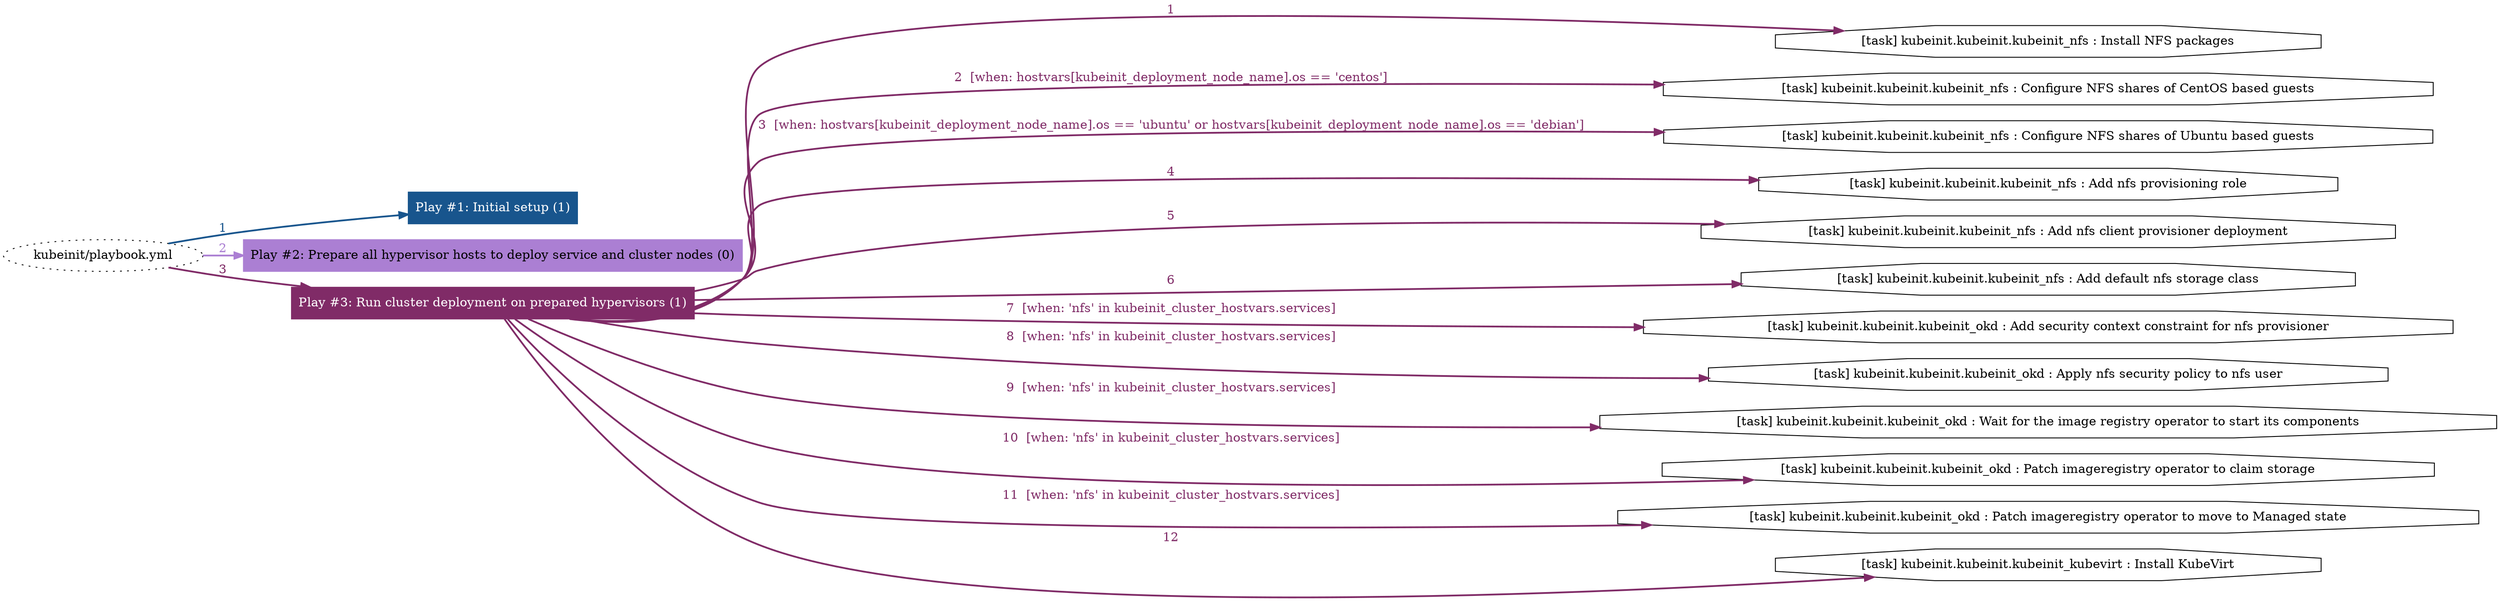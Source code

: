 digraph "kubeinit/playbook.yml "{
	graph [concentrate=true ordering=in rankdir=LR ratio=fill]
	edge [esep=5 sep=10]
	"kubeinit/playbook.yml" [id=root_node style=dotted]
	subgraph "Play #1: Initial setup (1) "{
		"Play #1: Initial setup (1)" [color="#18558d" fontcolor="#ffffff" id="play_ce3134f2-e896-4f48-a6f8-b10fbcc3c50b" shape=box style=filled tooltip=localhost]
		"kubeinit/playbook.yml" -> "Play #1: Initial setup (1)" [label=1 color="#18558d" fontcolor="#18558d" id="edge_7d1d3bbd-7896-4055-a6cc-a9aa5daa0136" style=bold]
	}
	subgraph "Play #2: Prepare all hypervisor hosts to deploy service and cluster nodes (0) "{
		"Play #2: Prepare all hypervisor hosts to deploy service and cluster nodes (0)" [color="#ab7fd3" fontcolor="#000000" id="play_b36c3e90-0727-418f-9a38-09ea8d0d0dce" shape=box style=filled tooltip=""]
		"kubeinit/playbook.yml" -> "Play #2: Prepare all hypervisor hosts to deploy service and cluster nodes (0)" [label=2 color="#ab7fd3" fontcolor="#ab7fd3" id="edge_9343827a-a8c0-499f-a46e-3a84176358c6" style=bold]
	}
	subgraph "Play #3: Run cluster deployment on prepared hypervisors (1) "{
		"Play #3: Run cluster deployment on prepared hypervisors (1)" [color="#802b67" fontcolor="#ffffff" id="play_fb1faa96-c62e-4c89-ae55-f6cde52936f0" shape=box style=filled tooltip=localhost]
		"kubeinit/playbook.yml" -> "Play #3: Run cluster deployment on prepared hypervisors (1)" [label=3 color="#802b67" fontcolor="#802b67" id="edge_6ddef09e-c167-46b3-a62c-7c181b813126" style=bold]
		"task_83e2b6d4-c0bb-4aad-889e-bd0cb101617e" [label="[task] kubeinit.kubeinit.kubeinit_nfs : Install NFS packages" id="task_83e2b6d4-c0bb-4aad-889e-bd0cb101617e" shape=octagon tooltip="[task] kubeinit.kubeinit.kubeinit_nfs : Install NFS packages"]
		"Play #3: Run cluster deployment on prepared hypervisors (1)" -> "task_83e2b6d4-c0bb-4aad-889e-bd0cb101617e" [label=1 color="#802b67" fontcolor="#802b67" id="edge_db7057bc-92ce-44fc-a812-08a5eaba21fc" style=bold]
		"task_820674f9-2b0a-4cf4-a38b-742998795588" [label="[task] kubeinit.kubeinit.kubeinit_nfs : Configure NFS shares of CentOS based guests" id="task_820674f9-2b0a-4cf4-a38b-742998795588" shape=octagon tooltip="[task] kubeinit.kubeinit.kubeinit_nfs : Configure NFS shares of CentOS based guests"]
		"Play #3: Run cluster deployment on prepared hypervisors (1)" -> "task_820674f9-2b0a-4cf4-a38b-742998795588" [label="2  [when: hostvars[kubeinit_deployment_node_name].os == 'centos']" color="#802b67" fontcolor="#802b67" id="edge_285456c3-c0a5-404c-91b8-2a60f649bcb6" style=bold]
		"task_f4956275-2eae-453c-b498-37d4d68bfcfc" [label="[task] kubeinit.kubeinit.kubeinit_nfs : Configure NFS shares of Ubuntu based guests" id="task_f4956275-2eae-453c-b498-37d4d68bfcfc" shape=octagon tooltip="[task] kubeinit.kubeinit.kubeinit_nfs : Configure NFS shares of Ubuntu based guests"]
		"Play #3: Run cluster deployment on prepared hypervisors (1)" -> "task_f4956275-2eae-453c-b498-37d4d68bfcfc" [label="3  [when: hostvars[kubeinit_deployment_node_name].os == 'ubuntu' or hostvars[kubeinit_deployment_node_name].os == 'debian']" color="#802b67" fontcolor="#802b67" id="edge_1cd4f268-88b9-4fb9-bc7f-3af4cccb73a2" style=bold]
		"task_30950809-ac97-4fa0-8902-7cc848e86fd8" [label="[task] kubeinit.kubeinit.kubeinit_nfs : Add nfs provisioning role" id="task_30950809-ac97-4fa0-8902-7cc848e86fd8" shape=octagon tooltip="[task] kubeinit.kubeinit.kubeinit_nfs : Add nfs provisioning role"]
		"Play #3: Run cluster deployment on prepared hypervisors (1)" -> "task_30950809-ac97-4fa0-8902-7cc848e86fd8" [label=4 color="#802b67" fontcolor="#802b67" id="edge_45b93335-7d81-4c0e-8e4b-998141c0e393" style=bold]
		"task_ec1d4513-51e2-4992-8c05-171298381433" [label="[task] kubeinit.kubeinit.kubeinit_nfs : Add nfs client provisioner deployment" id="task_ec1d4513-51e2-4992-8c05-171298381433" shape=octagon tooltip="[task] kubeinit.kubeinit.kubeinit_nfs : Add nfs client provisioner deployment"]
		"Play #3: Run cluster deployment on prepared hypervisors (1)" -> "task_ec1d4513-51e2-4992-8c05-171298381433" [label=5 color="#802b67" fontcolor="#802b67" id="edge_bcf7853c-f9ea-4e9e-a62a-c309dfc55520" style=bold]
		"task_f6f25ddc-9455-4119-8bea-3eb4671d3ad5" [label="[task] kubeinit.kubeinit.kubeinit_nfs : Add default nfs storage class" id="task_f6f25ddc-9455-4119-8bea-3eb4671d3ad5" shape=octagon tooltip="[task] kubeinit.kubeinit.kubeinit_nfs : Add default nfs storage class"]
		"Play #3: Run cluster deployment on prepared hypervisors (1)" -> "task_f6f25ddc-9455-4119-8bea-3eb4671d3ad5" [label=6 color="#802b67" fontcolor="#802b67" id="edge_293c567d-d0d2-412b-b46c-ee2ea0385c7e" style=bold]
		"task_62810b2f-aa6d-4f86-a614-23f509496004" [label="[task] kubeinit.kubeinit.kubeinit_okd : Add security context constraint for nfs provisioner" id="task_62810b2f-aa6d-4f86-a614-23f509496004" shape=octagon tooltip="[task] kubeinit.kubeinit.kubeinit_okd : Add security context constraint for nfs provisioner"]
		"Play #3: Run cluster deployment on prepared hypervisors (1)" -> "task_62810b2f-aa6d-4f86-a614-23f509496004" [label="7  [when: 'nfs' in kubeinit_cluster_hostvars.services]" color="#802b67" fontcolor="#802b67" id="edge_f4ca4ac1-9993-47e7-844a-726ca7738b3a" style=bold]
		"task_d11e4e31-3a22-43aa-9361-331898461a73" [label="[task] kubeinit.kubeinit.kubeinit_okd : Apply nfs security policy to nfs user" id="task_d11e4e31-3a22-43aa-9361-331898461a73" shape=octagon tooltip="[task] kubeinit.kubeinit.kubeinit_okd : Apply nfs security policy to nfs user"]
		"Play #3: Run cluster deployment on prepared hypervisors (1)" -> "task_d11e4e31-3a22-43aa-9361-331898461a73" [label="8  [when: 'nfs' in kubeinit_cluster_hostvars.services]" color="#802b67" fontcolor="#802b67" id="edge_7a782e86-4f6b-4555-84e4-7033deb2fc12" style=bold]
		"task_eed4cb94-e3a6-4f78-9e4b-65b679103618" [label="[task] kubeinit.kubeinit.kubeinit_okd : Wait for the image registry operator to start its components" id="task_eed4cb94-e3a6-4f78-9e4b-65b679103618" shape=octagon tooltip="[task] kubeinit.kubeinit.kubeinit_okd : Wait for the image registry operator to start its components"]
		"Play #3: Run cluster deployment on prepared hypervisors (1)" -> "task_eed4cb94-e3a6-4f78-9e4b-65b679103618" [label="9  [when: 'nfs' in kubeinit_cluster_hostvars.services]" color="#802b67" fontcolor="#802b67" id="edge_1bcd4237-012c-459d-938c-255d703d63cd" style=bold]
		"task_ba655d6b-65f7-4f6c-900c-890367e4544d" [label="[task] kubeinit.kubeinit.kubeinit_okd : Patch imageregistry operator to claim storage" id="task_ba655d6b-65f7-4f6c-900c-890367e4544d" shape=octagon tooltip="[task] kubeinit.kubeinit.kubeinit_okd : Patch imageregistry operator to claim storage"]
		"Play #3: Run cluster deployment on prepared hypervisors (1)" -> "task_ba655d6b-65f7-4f6c-900c-890367e4544d" [label="10  [when: 'nfs' in kubeinit_cluster_hostvars.services]" color="#802b67" fontcolor="#802b67" id="edge_9850f404-1d56-43bf-821e-9e9bd0c83129" style=bold]
		"task_1b903388-805a-4614-8bfc-b10cf78d0e89" [label="[task] kubeinit.kubeinit.kubeinit_okd : Patch imageregistry operator to move to Managed state" id="task_1b903388-805a-4614-8bfc-b10cf78d0e89" shape=octagon tooltip="[task] kubeinit.kubeinit.kubeinit_okd : Patch imageregistry operator to move to Managed state"]
		"Play #3: Run cluster deployment on prepared hypervisors (1)" -> "task_1b903388-805a-4614-8bfc-b10cf78d0e89" [label="11  [when: 'nfs' in kubeinit_cluster_hostvars.services]" color="#802b67" fontcolor="#802b67" id="edge_38802d22-3ef9-4740-a727-3ce363e1e080" style=bold]
		"task_271b6596-ff4b-4462-a624-c0926a0963cd" [label="[task] kubeinit.kubeinit.kubeinit_kubevirt : Install KubeVirt" id="task_271b6596-ff4b-4462-a624-c0926a0963cd" shape=octagon tooltip="[task] kubeinit.kubeinit.kubeinit_kubevirt : Install KubeVirt"]
		"Play #3: Run cluster deployment on prepared hypervisors (1)" -> "task_271b6596-ff4b-4462-a624-c0926a0963cd" [label=12 color="#802b67" fontcolor="#802b67" id="edge_a39b2c6d-03ce-4865-b849-a01451c4f16b" style=bold]
	}
}
